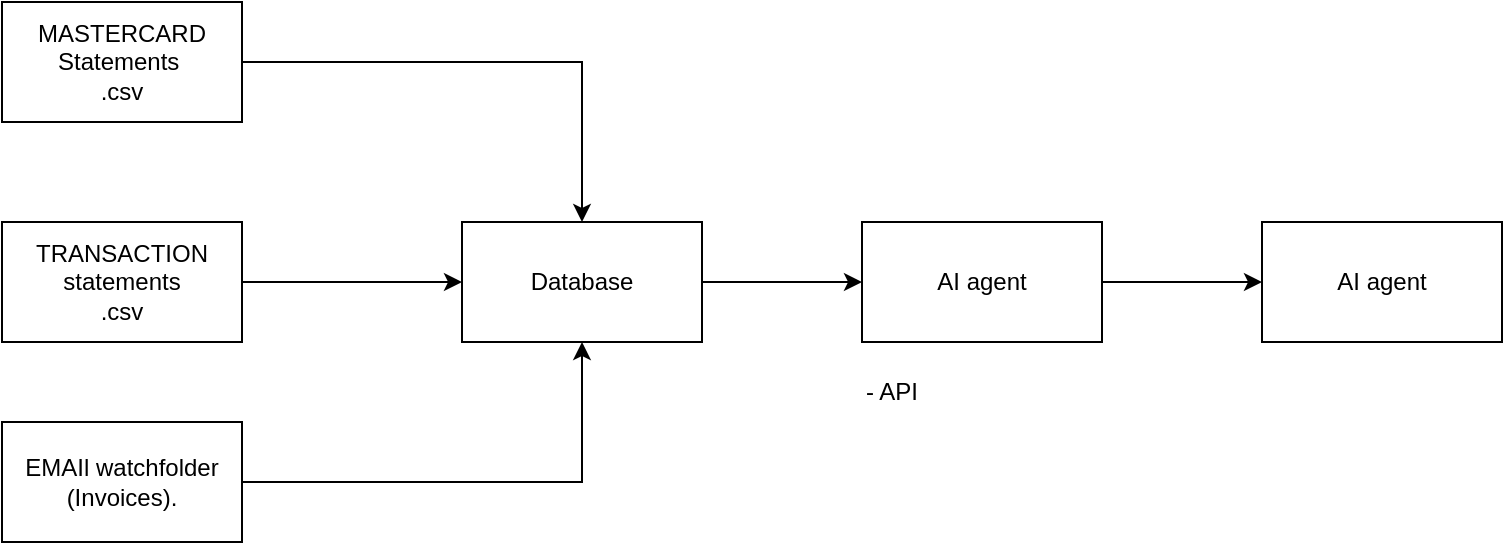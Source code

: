 <mxfile version="22.1.1" type="github">
  <diagram name="Page-1" id="Svr2eNNulgBjU5TI-TkD">
    <mxGraphModel dx="1232" dy="1100" grid="1" gridSize="10" guides="1" tooltips="1" connect="1" arrows="1" fold="1" page="1" pageScale="1" pageWidth="850" pageHeight="1100" math="0" shadow="0">
      <root>
        <mxCell id="0" />
        <mxCell id="1" parent="0" />
        <mxCell id="297eohIpfHL4V6CLoh7R-3" value="" style="edgeStyle=orthogonalEdgeStyle;rounded=0;orthogonalLoop=1;jettySize=auto;html=1;" edge="1" parent="1" source="297eohIpfHL4V6CLoh7R-1" target="297eohIpfHL4V6CLoh7R-2">
          <mxGeometry relative="1" as="geometry" />
        </mxCell>
        <mxCell id="297eohIpfHL4V6CLoh7R-1" value="MASTERCARD Statements&amp;nbsp;&lt;br&gt;.csv" style="rounded=0;whiteSpace=wrap;html=1;" vertex="1" parent="1">
          <mxGeometry x="100" y="190" width="120" height="60" as="geometry" />
        </mxCell>
        <mxCell id="297eohIpfHL4V6CLoh7R-9" value="" style="edgeStyle=orthogonalEdgeStyle;rounded=0;orthogonalLoop=1;jettySize=auto;html=1;" edge="1" parent="1" source="297eohIpfHL4V6CLoh7R-2" target="297eohIpfHL4V6CLoh7R-8">
          <mxGeometry relative="1" as="geometry" />
        </mxCell>
        <mxCell id="297eohIpfHL4V6CLoh7R-2" value="Database" style="rounded=0;whiteSpace=wrap;html=1;" vertex="1" parent="1">
          <mxGeometry x="330" y="300" width="120" height="60" as="geometry" />
        </mxCell>
        <mxCell id="297eohIpfHL4V6CLoh7R-5" style="edgeStyle=orthogonalEdgeStyle;rounded=0;orthogonalLoop=1;jettySize=auto;html=1;" edge="1" parent="1" source="297eohIpfHL4V6CLoh7R-4" target="297eohIpfHL4V6CLoh7R-2">
          <mxGeometry relative="1" as="geometry" />
        </mxCell>
        <mxCell id="297eohIpfHL4V6CLoh7R-4" value="TRANSACTION&lt;br&gt;statements&lt;br&gt;.csv" style="rounded=0;whiteSpace=wrap;html=1;" vertex="1" parent="1">
          <mxGeometry x="100" y="300" width="120" height="60" as="geometry" />
        </mxCell>
        <mxCell id="297eohIpfHL4V6CLoh7R-7" style="edgeStyle=orthogonalEdgeStyle;rounded=0;orthogonalLoop=1;jettySize=auto;html=1;" edge="1" parent="1" source="297eohIpfHL4V6CLoh7R-6" target="297eohIpfHL4V6CLoh7R-2">
          <mxGeometry relative="1" as="geometry" />
        </mxCell>
        <mxCell id="297eohIpfHL4V6CLoh7R-6" value="EMAIl watchfolder (Invoices)." style="rounded=0;whiteSpace=wrap;html=1;" vertex="1" parent="1">
          <mxGeometry x="100" y="400" width="120" height="60" as="geometry" />
        </mxCell>
        <mxCell id="297eohIpfHL4V6CLoh7R-11" value="" style="edgeStyle=orthogonalEdgeStyle;rounded=0;orthogonalLoop=1;jettySize=auto;html=1;" edge="1" parent="1" source="297eohIpfHL4V6CLoh7R-8" target="297eohIpfHL4V6CLoh7R-10">
          <mxGeometry relative="1" as="geometry" />
        </mxCell>
        <mxCell id="297eohIpfHL4V6CLoh7R-8" value="AI agent" style="rounded=0;whiteSpace=wrap;html=1;" vertex="1" parent="1">
          <mxGeometry x="530" y="300" width="120" height="60" as="geometry" />
        </mxCell>
        <mxCell id="297eohIpfHL4V6CLoh7R-10" value="AI agent" style="rounded=0;whiteSpace=wrap;html=1;" vertex="1" parent="1">
          <mxGeometry x="730" y="300" width="120" height="60" as="geometry" />
        </mxCell>
        <mxCell id="297eohIpfHL4V6CLoh7R-12" value="- API&amp;nbsp;" style="text;html=1;strokeColor=none;fillColor=none;align=left;verticalAlign=middle;whiteSpace=wrap;rounded=0;" vertex="1" parent="1">
          <mxGeometry x="530" y="370" width="60" height="30" as="geometry" />
        </mxCell>
      </root>
    </mxGraphModel>
  </diagram>
</mxfile>
